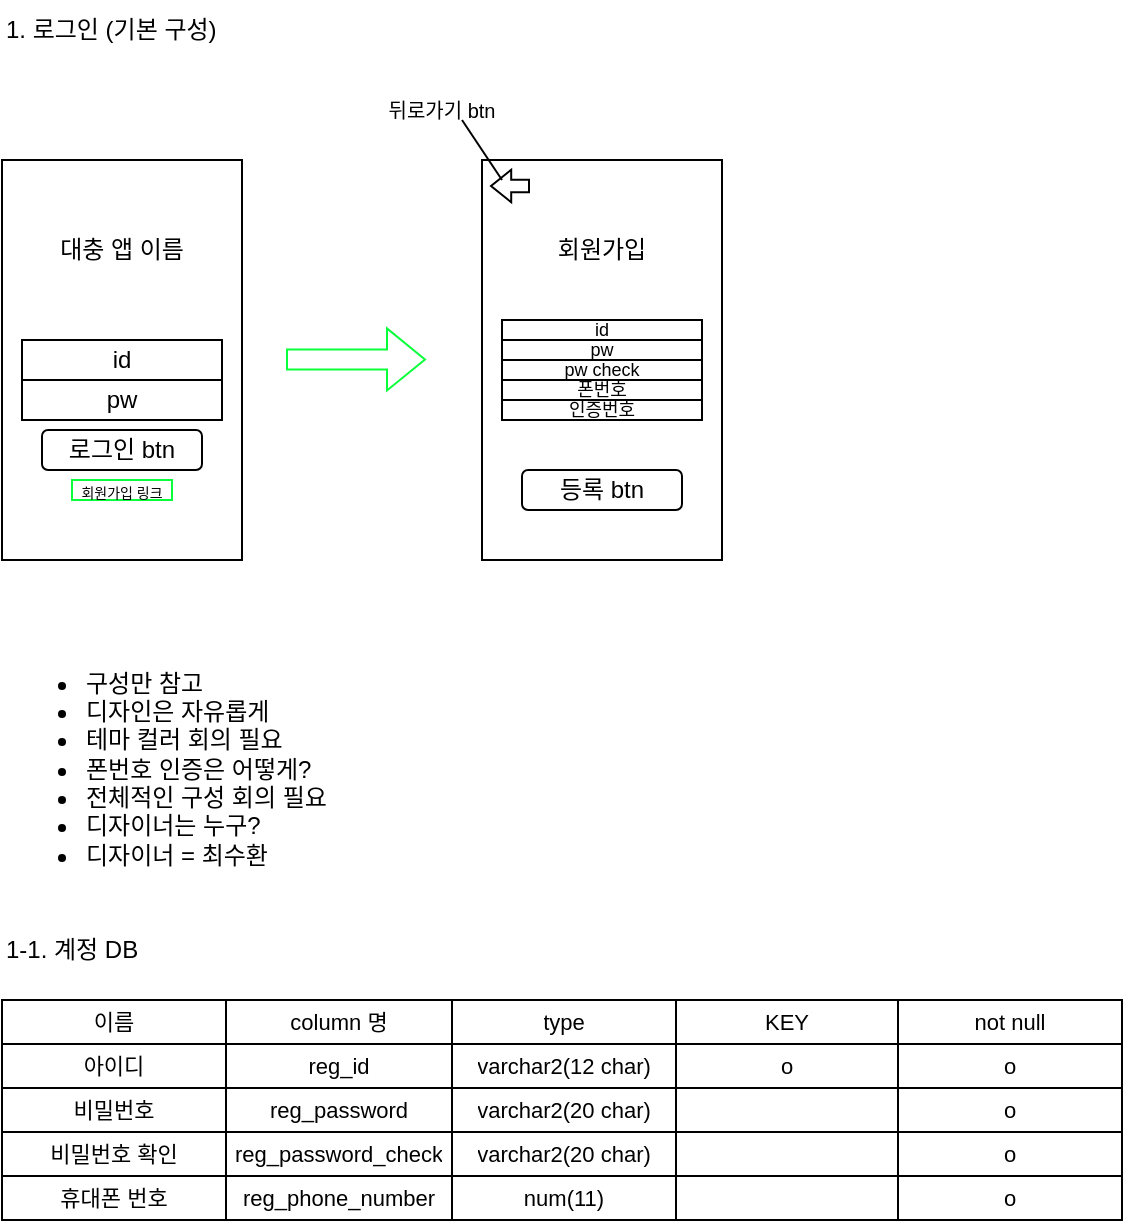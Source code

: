 <mxfile version="27.1.6">
  <diagram name="페이지-1" id="x08cD2F-YXLgG7ajANE-">
    <mxGraphModel dx="730" dy="535" grid="1" gridSize="10" guides="1" tooltips="1" connect="1" arrows="1" fold="1" page="1" pageScale="1" pageWidth="827" pageHeight="1169" math="0" shadow="0">
      <root>
        <mxCell id="0" />
        <mxCell id="1" parent="0" />
        <mxCell id="yLh817vD24dYJDE2Oi6T-1" value="" style="rounded=0;whiteSpace=wrap;html=1;" vertex="1" parent="1">
          <mxGeometry x="40" y="120" width="120" height="200" as="geometry" />
        </mxCell>
        <mxCell id="yLh817vD24dYJDE2Oi6T-4" value="대충 앱 이름" style="text;html=1;align=center;verticalAlign=middle;whiteSpace=wrap;rounded=0;" vertex="1" parent="1">
          <mxGeometry x="60" y="150" width="80" height="30" as="geometry" />
        </mxCell>
        <mxCell id="yLh817vD24dYJDE2Oi6T-5" value="id" style="rounded=0;whiteSpace=wrap;html=1;" vertex="1" parent="1">
          <mxGeometry x="50" y="210" width="100" height="20" as="geometry" />
        </mxCell>
        <mxCell id="yLh817vD24dYJDE2Oi6T-6" value="pw" style="rounded=0;whiteSpace=wrap;html=1;" vertex="1" parent="1">
          <mxGeometry x="50" y="230" width="100" height="20" as="geometry" />
        </mxCell>
        <mxCell id="yLh817vD24dYJDE2Oi6T-7" value="" style="shape=flexArrow;endArrow=classic;html=1;rounded=0;strokeColor=light-dark(#0aff3b, #ededed);" edge="1" parent="1">
          <mxGeometry width="50" height="50" relative="1" as="geometry">
            <mxPoint x="182" y="219.71" as="sourcePoint" />
            <mxPoint x="252" y="219.71" as="targetPoint" />
          </mxGeometry>
        </mxCell>
        <mxCell id="yLh817vD24dYJDE2Oi6T-9" value="" style="rounded=0;whiteSpace=wrap;html=1;" vertex="1" parent="1">
          <mxGeometry x="280" y="120" width="120" height="200" as="geometry" />
        </mxCell>
        <mxCell id="yLh817vD24dYJDE2Oi6T-10" value="&lt;font style=&quot;font-size: 7px;&quot;&gt;회원가입 링크&lt;/font&gt;" style="text;html=1;align=center;verticalAlign=middle;whiteSpace=wrap;rounded=0;strokeColor=#0AFF3B;" vertex="1" parent="1">
          <mxGeometry x="75" y="280" width="50" height="10" as="geometry" />
        </mxCell>
        <mxCell id="yLh817vD24dYJDE2Oi6T-14" value="회원가입" style="text;html=1;align=center;verticalAlign=middle;whiteSpace=wrap;rounded=0;" vertex="1" parent="1">
          <mxGeometry x="310" y="150" width="60" height="30" as="geometry" />
        </mxCell>
        <mxCell id="yLh817vD24dYJDE2Oi6T-16" value="id" style="rounded=0;whiteSpace=wrap;html=1;fontSize=9;" vertex="1" parent="1">
          <mxGeometry x="290" y="200" width="100" height="10" as="geometry" />
        </mxCell>
        <mxCell id="yLh817vD24dYJDE2Oi6T-17" value="pw" style="rounded=0;whiteSpace=wrap;html=1;fontSize=9;" vertex="1" parent="1">
          <mxGeometry x="290" y="210" width="100" height="10" as="geometry" />
        </mxCell>
        <mxCell id="yLh817vD24dYJDE2Oi6T-18" value="pw check" style="rounded=0;whiteSpace=wrap;html=1;fontSize=9;" vertex="1" parent="1">
          <mxGeometry x="290" y="220" width="100" height="10" as="geometry" />
        </mxCell>
        <mxCell id="yLh817vD24dYJDE2Oi6T-20" value="폰번호" style="rounded=0;whiteSpace=wrap;html=1;fontSize=9;" vertex="1" parent="1">
          <mxGeometry x="290" y="230" width="100" height="10" as="geometry" />
        </mxCell>
        <mxCell id="yLh817vD24dYJDE2Oi6T-22" value="로그인 btn" style="rounded=1;whiteSpace=wrap;html=1;" vertex="1" parent="1">
          <mxGeometry x="60" y="255" width="80" height="20" as="geometry" />
        </mxCell>
        <mxCell id="yLh817vD24dYJDE2Oi6T-23" value="1. 로그인 (기본 구성)" style="text;html=1;align=left;verticalAlign=middle;whiteSpace=wrap;rounded=0;" vertex="1" parent="1">
          <mxGeometry x="40" y="40" width="280" height="30" as="geometry" />
        </mxCell>
        <mxCell id="yLh817vD24dYJDE2Oi6T-24" value="등록 btn" style="rounded=1;whiteSpace=wrap;html=1;" vertex="1" parent="1">
          <mxGeometry x="300" y="275" width="80" height="20" as="geometry" />
        </mxCell>
        <mxCell id="yLh817vD24dYJDE2Oi6T-25" value="" style="shape=flexArrow;endArrow=classic;html=1;rounded=0;endWidth=8.952;endSize=3.034;width=6.309;" edge="1" parent="1">
          <mxGeometry width="50" height="50" relative="1" as="geometry">
            <mxPoint x="304" y="133" as="sourcePoint" />
            <mxPoint x="284" y="133" as="targetPoint" />
          </mxGeometry>
        </mxCell>
        <mxCell id="yLh817vD24dYJDE2Oi6T-26" value="" style="endArrow=none;html=1;rounded=0;" edge="1" parent="1">
          <mxGeometry width="50" height="50" relative="1" as="geometry">
            <mxPoint x="270" y="100" as="sourcePoint" />
            <mxPoint x="290" y="130" as="targetPoint" />
          </mxGeometry>
        </mxCell>
        <mxCell id="yLh817vD24dYJDE2Oi6T-27" value="&lt;font style=&quot;font-size: 10px;&quot;&gt;뒤로가기 btn&lt;/font&gt;" style="text;html=1;align=center;verticalAlign=middle;whiteSpace=wrap;rounded=0;" vertex="1" parent="1">
          <mxGeometry x="230" y="80" width="60" height="30" as="geometry" />
        </mxCell>
        <mxCell id="yLh817vD24dYJDE2Oi6T-28" value="&lt;ul&gt;&lt;li&gt;구성만 참고&lt;/li&gt;&lt;li&gt;디자인은 자유롭게&lt;/li&gt;&lt;li&gt;테마 컬러 회의 필요&lt;/li&gt;&lt;li&gt;폰번호 인증은 어떻게?&lt;/li&gt;&lt;li&gt;전체적인 구성 회의 필요&lt;/li&gt;&lt;li&gt;디자이너는 누구?&lt;/li&gt;&lt;li&gt;디자이너 = 최수환&lt;/li&gt;&lt;/ul&gt;" style="text;strokeColor=none;fillColor=none;html=1;whiteSpace=wrap;verticalAlign=middle;overflow=hidden;" vertex="1" parent="1">
          <mxGeometry x="40" y="360" width="280" height="120" as="geometry" />
        </mxCell>
        <mxCell id="yLh817vD24dYJDE2Oi6T-29" value="인증번호" style="rounded=0;whiteSpace=wrap;html=1;fontSize=9;" vertex="1" parent="1">
          <mxGeometry x="290" y="240" width="100" height="10" as="geometry" />
        </mxCell>
        <mxCell id="yLh817vD24dYJDE2Oi6T-30" value="" style="shape=table;startSize=0;container=1;collapsible=0;childLayout=tableLayout;fontSize=14;" vertex="1" parent="1">
          <mxGeometry x="40" y="540" width="560" height="110" as="geometry" />
        </mxCell>
        <mxCell id="yLh817vD24dYJDE2Oi6T-31" value="" style="shape=tableRow;horizontal=0;startSize=0;swimlaneHead=0;swimlaneBody=0;strokeColor=inherit;top=0;left=0;bottom=0;right=0;collapsible=0;dropTarget=0;fillColor=none;points=[[0,0.5],[1,0.5]];portConstraint=eastwest;fontSize=16;" vertex="1" parent="yLh817vD24dYJDE2Oi6T-30">
          <mxGeometry width="560" height="22" as="geometry" />
        </mxCell>
        <mxCell id="yLh817vD24dYJDE2Oi6T-32" value="이름" style="shape=partialRectangle;html=1;whiteSpace=wrap;connectable=0;strokeColor=inherit;overflow=hidden;fillColor=none;top=0;left=0;bottom=0;right=0;pointerEvents=1;fontSize=11;" vertex="1" parent="yLh817vD24dYJDE2Oi6T-31">
          <mxGeometry width="112" height="22" as="geometry">
            <mxRectangle width="112" height="22" as="alternateBounds" />
          </mxGeometry>
        </mxCell>
        <mxCell id="yLh817vD24dYJDE2Oi6T-33" value="column 명" style="shape=partialRectangle;html=1;whiteSpace=wrap;connectable=0;strokeColor=inherit;overflow=hidden;fillColor=none;top=0;left=0;bottom=0;right=0;pointerEvents=1;fontSize=11;" vertex="1" parent="yLh817vD24dYJDE2Oi6T-31">
          <mxGeometry x="112" width="113" height="22" as="geometry">
            <mxRectangle width="113" height="22" as="alternateBounds" />
          </mxGeometry>
        </mxCell>
        <mxCell id="yLh817vD24dYJDE2Oi6T-34" value="type" style="shape=partialRectangle;html=1;whiteSpace=wrap;connectable=0;strokeColor=inherit;overflow=hidden;fillColor=none;top=0;left=0;bottom=0;right=0;pointerEvents=1;fontSize=11;" vertex="1" parent="yLh817vD24dYJDE2Oi6T-31">
          <mxGeometry x="225" width="112" height="22" as="geometry">
            <mxRectangle width="112" height="22" as="alternateBounds" />
          </mxGeometry>
        </mxCell>
        <mxCell id="yLh817vD24dYJDE2Oi6T-56" value="KEY" style="shape=partialRectangle;html=1;whiteSpace=wrap;connectable=0;strokeColor=inherit;overflow=hidden;fillColor=none;top=0;left=0;bottom=0;right=0;pointerEvents=1;fontSize=11;" vertex="1" parent="yLh817vD24dYJDE2Oi6T-31">
          <mxGeometry x="337" width="111" height="22" as="geometry">
            <mxRectangle width="111" height="22" as="alternateBounds" />
          </mxGeometry>
        </mxCell>
        <mxCell id="yLh817vD24dYJDE2Oi6T-61" value="not null" style="shape=partialRectangle;html=1;whiteSpace=wrap;connectable=0;strokeColor=inherit;overflow=hidden;fillColor=none;top=0;left=0;bottom=0;right=0;pointerEvents=1;fontSize=11;" vertex="1" parent="yLh817vD24dYJDE2Oi6T-31">
          <mxGeometry x="448" width="112" height="22" as="geometry">
            <mxRectangle width="112" height="22" as="alternateBounds" />
          </mxGeometry>
        </mxCell>
        <mxCell id="yLh817vD24dYJDE2Oi6T-35" value="" style="shape=tableRow;horizontal=0;startSize=0;swimlaneHead=0;swimlaneBody=0;strokeColor=inherit;top=0;left=0;bottom=0;right=0;collapsible=0;dropTarget=0;fillColor=none;points=[[0,0.5],[1,0.5]];portConstraint=eastwest;fontSize=16;" vertex="1" parent="yLh817vD24dYJDE2Oi6T-30">
          <mxGeometry y="22" width="560" height="22" as="geometry" />
        </mxCell>
        <mxCell id="yLh817vD24dYJDE2Oi6T-36" value="아이디" style="shape=partialRectangle;html=1;whiteSpace=wrap;connectable=0;strokeColor=inherit;overflow=hidden;fillColor=none;top=0;left=0;bottom=0;right=0;pointerEvents=1;fontSize=11;" vertex="1" parent="yLh817vD24dYJDE2Oi6T-35">
          <mxGeometry width="112" height="22" as="geometry">
            <mxRectangle width="112" height="22" as="alternateBounds" />
          </mxGeometry>
        </mxCell>
        <mxCell id="yLh817vD24dYJDE2Oi6T-37" value="reg_id" style="shape=partialRectangle;html=1;whiteSpace=wrap;connectable=0;strokeColor=inherit;overflow=hidden;fillColor=none;top=0;left=0;bottom=0;right=0;pointerEvents=1;fontSize=11;" vertex="1" parent="yLh817vD24dYJDE2Oi6T-35">
          <mxGeometry x="112" width="113" height="22" as="geometry">
            <mxRectangle width="113" height="22" as="alternateBounds" />
          </mxGeometry>
        </mxCell>
        <mxCell id="yLh817vD24dYJDE2Oi6T-38" value="varchar2(12 char)" style="shape=partialRectangle;html=1;whiteSpace=wrap;connectable=0;strokeColor=inherit;overflow=hidden;fillColor=none;top=0;left=0;bottom=0;right=0;pointerEvents=1;fontSize=11;" vertex="1" parent="yLh817vD24dYJDE2Oi6T-35">
          <mxGeometry x="225" width="112" height="22" as="geometry">
            <mxRectangle width="112" height="22" as="alternateBounds" />
          </mxGeometry>
        </mxCell>
        <mxCell id="yLh817vD24dYJDE2Oi6T-57" value="o" style="shape=partialRectangle;html=1;whiteSpace=wrap;connectable=0;strokeColor=inherit;overflow=hidden;fillColor=none;top=0;left=0;bottom=0;right=0;pointerEvents=1;fontSize=11;" vertex="1" parent="yLh817vD24dYJDE2Oi6T-35">
          <mxGeometry x="337" width="111" height="22" as="geometry">
            <mxRectangle width="111" height="22" as="alternateBounds" />
          </mxGeometry>
        </mxCell>
        <mxCell id="yLh817vD24dYJDE2Oi6T-62" value="o" style="shape=partialRectangle;html=1;whiteSpace=wrap;connectable=0;strokeColor=inherit;overflow=hidden;fillColor=none;top=0;left=0;bottom=0;right=0;pointerEvents=1;fontSize=11;" vertex="1" parent="yLh817vD24dYJDE2Oi6T-35">
          <mxGeometry x="448" width="112" height="22" as="geometry">
            <mxRectangle width="112" height="22" as="alternateBounds" />
          </mxGeometry>
        </mxCell>
        <mxCell id="yLh817vD24dYJDE2Oi6T-39" value="" style="shape=tableRow;horizontal=0;startSize=0;swimlaneHead=0;swimlaneBody=0;strokeColor=inherit;top=0;left=0;bottom=0;right=0;collapsible=0;dropTarget=0;fillColor=none;points=[[0,0.5],[1,0.5]];portConstraint=eastwest;fontSize=16;" vertex="1" parent="yLh817vD24dYJDE2Oi6T-30">
          <mxGeometry y="44" width="560" height="22" as="geometry" />
        </mxCell>
        <mxCell id="yLh817vD24dYJDE2Oi6T-40" value="비밀번호" style="shape=partialRectangle;html=1;whiteSpace=wrap;connectable=0;strokeColor=inherit;overflow=hidden;fillColor=none;top=0;left=0;bottom=0;right=0;pointerEvents=1;fontSize=11;" vertex="1" parent="yLh817vD24dYJDE2Oi6T-39">
          <mxGeometry width="112" height="22" as="geometry">
            <mxRectangle width="112" height="22" as="alternateBounds" />
          </mxGeometry>
        </mxCell>
        <mxCell id="yLh817vD24dYJDE2Oi6T-41" value="reg_password" style="shape=partialRectangle;html=1;whiteSpace=wrap;connectable=0;strokeColor=inherit;overflow=hidden;fillColor=none;top=0;left=0;bottom=0;right=0;pointerEvents=1;fontSize=11;" vertex="1" parent="yLh817vD24dYJDE2Oi6T-39">
          <mxGeometry x="112" width="113" height="22" as="geometry">
            <mxRectangle width="113" height="22" as="alternateBounds" />
          </mxGeometry>
        </mxCell>
        <mxCell id="yLh817vD24dYJDE2Oi6T-42" value="varchar2(20 char)" style="shape=partialRectangle;html=1;whiteSpace=wrap;connectable=0;strokeColor=inherit;overflow=hidden;fillColor=none;top=0;left=0;bottom=0;right=0;pointerEvents=1;fontSize=11;" vertex="1" parent="yLh817vD24dYJDE2Oi6T-39">
          <mxGeometry x="225" width="112" height="22" as="geometry">
            <mxRectangle width="112" height="22" as="alternateBounds" />
          </mxGeometry>
        </mxCell>
        <mxCell id="yLh817vD24dYJDE2Oi6T-58" style="shape=partialRectangle;html=1;whiteSpace=wrap;connectable=0;strokeColor=inherit;overflow=hidden;fillColor=none;top=0;left=0;bottom=0;right=0;pointerEvents=1;fontSize=11;" vertex="1" parent="yLh817vD24dYJDE2Oi6T-39">
          <mxGeometry x="337" width="111" height="22" as="geometry">
            <mxRectangle width="111" height="22" as="alternateBounds" />
          </mxGeometry>
        </mxCell>
        <mxCell id="yLh817vD24dYJDE2Oi6T-63" value="o" style="shape=partialRectangle;html=1;whiteSpace=wrap;connectable=0;strokeColor=inherit;overflow=hidden;fillColor=none;top=0;left=0;bottom=0;right=0;pointerEvents=1;fontSize=11;" vertex="1" parent="yLh817vD24dYJDE2Oi6T-39">
          <mxGeometry x="448" width="112" height="22" as="geometry">
            <mxRectangle width="112" height="22" as="alternateBounds" />
          </mxGeometry>
        </mxCell>
        <mxCell id="yLh817vD24dYJDE2Oi6T-47" style="shape=tableRow;horizontal=0;startSize=0;swimlaneHead=0;swimlaneBody=0;strokeColor=inherit;top=0;left=0;bottom=0;right=0;collapsible=0;dropTarget=0;fillColor=none;points=[[0,0.5],[1,0.5]];portConstraint=eastwest;fontSize=16;" vertex="1" parent="yLh817vD24dYJDE2Oi6T-30">
          <mxGeometry y="66" width="560" height="22" as="geometry" />
        </mxCell>
        <mxCell id="yLh817vD24dYJDE2Oi6T-48" value="비밀번호 확인" style="shape=partialRectangle;html=1;whiteSpace=wrap;connectable=0;strokeColor=inherit;overflow=hidden;fillColor=none;top=0;left=0;bottom=0;right=0;pointerEvents=1;fontSize=11;" vertex="1" parent="yLh817vD24dYJDE2Oi6T-47">
          <mxGeometry width="112" height="22" as="geometry">
            <mxRectangle width="112" height="22" as="alternateBounds" />
          </mxGeometry>
        </mxCell>
        <mxCell id="yLh817vD24dYJDE2Oi6T-49" value="reg_password_check" style="shape=partialRectangle;html=1;whiteSpace=wrap;connectable=0;strokeColor=inherit;overflow=hidden;fillColor=none;top=0;left=0;bottom=0;right=0;pointerEvents=1;fontSize=11;" vertex="1" parent="yLh817vD24dYJDE2Oi6T-47">
          <mxGeometry x="112" width="113" height="22" as="geometry">
            <mxRectangle width="113" height="22" as="alternateBounds" />
          </mxGeometry>
        </mxCell>
        <mxCell id="yLh817vD24dYJDE2Oi6T-50" value="varchar2(20 char)" style="shape=partialRectangle;html=1;whiteSpace=wrap;connectable=0;strokeColor=inherit;overflow=hidden;fillColor=none;top=0;left=0;bottom=0;right=0;pointerEvents=1;fontSize=11;" vertex="1" parent="yLh817vD24dYJDE2Oi6T-47">
          <mxGeometry x="225" width="112" height="22" as="geometry">
            <mxRectangle width="112" height="22" as="alternateBounds" />
          </mxGeometry>
        </mxCell>
        <mxCell id="yLh817vD24dYJDE2Oi6T-59" style="shape=partialRectangle;html=1;whiteSpace=wrap;connectable=0;strokeColor=inherit;overflow=hidden;fillColor=none;top=0;left=0;bottom=0;right=0;pointerEvents=1;fontSize=11;" vertex="1" parent="yLh817vD24dYJDE2Oi6T-47">
          <mxGeometry x="337" width="111" height="22" as="geometry">
            <mxRectangle width="111" height="22" as="alternateBounds" />
          </mxGeometry>
        </mxCell>
        <mxCell id="yLh817vD24dYJDE2Oi6T-64" value="o" style="shape=partialRectangle;html=1;whiteSpace=wrap;connectable=0;strokeColor=inherit;overflow=hidden;fillColor=none;top=0;left=0;bottom=0;right=0;pointerEvents=1;fontSize=11;" vertex="1" parent="yLh817vD24dYJDE2Oi6T-47">
          <mxGeometry x="448" width="112" height="22" as="geometry">
            <mxRectangle width="112" height="22" as="alternateBounds" />
          </mxGeometry>
        </mxCell>
        <mxCell id="yLh817vD24dYJDE2Oi6T-43" style="shape=tableRow;horizontal=0;startSize=0;swimlaneHead=0;swimlaneBody=0;strokeColor=inherit;top=0;left=0;bottom=0;right=0;collapsible=0;dropTarget=0;fillColor=none;points=[[0,0.5],[1,0.5]];portConstraint=eastwest;fontSize=16;" vertex="1" parent="yLh817vD24dYJDE2Oi6T-30">
          <mxGeometry y="88" width="560" height="22" as="geometry" />
        </mxCell>
        <mxCell id="yLh817vD24dYJDE2Oi6T-44" value="휴대폰 번호" style="shape=partialRectangle;html=1;whiteSpace=wrap;connectable=0;strokeColor=inherit;overflow=hidden;fillColor=none;top=0;left=0;bottom=0;right=0;pointerEvents=1;fontSize=11;" vertex="1" parent="yLh817vD24dYJDE2Oi6T-43">
          <mxGeometry width="112" height="22" as="geometry">
            <mxRectangle width="112" height="22" as="alternateBounds" />
          </mxGeometry>
        </mxCell>
        <mxCell id="yLh817vD24dYJDE2Oi6T-45" value="reg_phone_number" style="shape=partialRectangle;html=1;whiteSpace=wrap;connectable=0;strokeColor=inherit;overflow=hidden;fillColor=none;top=0;left=0;bottom=0;right=0;pointerEvents=1;fontSize=11;" vertex="1" parent="yLh817vD24dYJDE2Oi6T-43">
          <mxGeometry x="112" width="113" height="22" as="geometry">
            <mxRectangle width="113" height="22" as="alternateBounds" />
          </mxGeometry>
        </mxCell>
        <mxCell id="yLh817vD24dYJDE2Oi6T-46" value="num(11)" style="shape=partialRectangle;html=1;whiteSpace=wrap;connectable=0;strokeColor=inherit;overflow=hidden;fillColor=none;top=0;left=0;bottom=0;right=0;pointerEvents=1;fontSize=11;" vertex="1" parent="yLh817vD24dYJDE2Oi6T-43">
          <mxGeometry x="225" width="112" height="22" as="geometry">
            <mxRectangle width="112" height="22" as="alternateBounds" />
          </mxGeometry>
        </mxCell>
        <mxCell id="yLh817vD24dYJDE2Oi6T-60" style="shape=partialRectangle;html=1;whiteSpace=wrap;connectable=0;strokeColor=inherit;overflow=hidden;fillColor=none;top=0;left=0;bottom=0;right=0;pointerEvents=1;fontSize=11;" vertex="1" parent="yLh817vD24dYJDE2Oi6T-43">
          <mxGeometry x="337" width="111" height="22" as="geometry">
            <mxRectangle width="111" height="22" as="alternateBounds" />
          </mxGeometry>
        </mxCell>
        <mxCell id="yLh817vD24dYJDE2Oi6T-65" value="o" style="shape=partialRectangle;html=1;whiteSpace=wrap;connectable=0;strokeColor=inherit;overflow=hidden;fillColor=none;top=0;left=0;bottom=0;right=0;pointerEvents=1;fontSize=11;" vertex="1" parent="yLh817vD24dYJDE2Oi6T-43">
          <mxGeometry x="448" width="112" height="22" as="geometry">
            <mxRectangle width="112" height="22" as="alternateBounds" />
          </mxGeometry>
        </mxCell>
        <mxCell id="yLh817vD24dYJDE2Oi6T-51" value="1-1. 계정 DB" style="text;html=1;align=left;verticalAlign=middle;whiteSpace=wrap;rounded=0;" vertex="1" parent="1">
          <mxGeometry x="40" y="500" width="110" height="30" as="geometry" />
        </mxCell>
      </root>
    </mxGraphModel>
  </diagram>
</mxfile>
